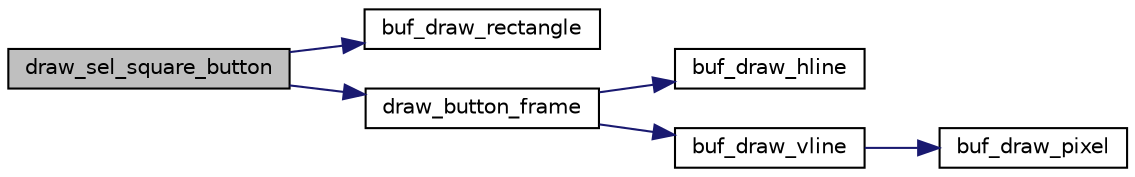 digraph "draw_sel_square_button"
{
 // LATEX_PDF_SIZE
  edge [fontname="Helvetica",fontsize="10",labelfontname="Helvetica",labelfontsize="10"];
  node [fontname="Helvetica",fontsize="10",shape=record];
  rankdir="LR";
  Node1 [label="draw_sel_square_button",height=0.2,width=0.4,color="black", fillcolor="grey75", style="filled", fontcolor="black",tooltip="Draws the button to draw a square on a pixel buffer."];
  Node1 -> Node2 [color="midnightblue",fontsize="10",style="solid"];
  Node2 [label="buf_draw_rectangle",height=0.2,width=0.4,color="black", fillcolor="white", style="filled",URL="$graphics_8c.html#a12e0a019382481d6af4dfb730d2468c7",tooltip="Draws a rectangle on a pixel buffer."];
  Node1 -> Node3 [color="midnightblue",fontsize="10",style="solid"];
  Node3 [label="draw_button_frame",height=0.2,width=0.4,color="black", fillcolor="white", style="filled",URL="$draw__buttons_8c.html#aa6af89646cd7d59141040cb6d1b907f9",tooltip="Draws a button frame on a pixel buffer."];
  Node3 -> Node4 [color="midnightblue",fontsize="10",style="solid"];
  Node4 [label="buf_draw_hline",height=0.2,width=0.4,color="black", fillcolor="white", style="filled",URL="$graphics_8c.html#a46c7629f4db6494a40730b69b99d482f",tooltip="Draws an horizontal line on a pixel buffer."];
  Node3 -> Node5 [color="midnightblue",fontsize="10",style="solid"];
  Node5 [label="buf_draw_vline",height=0.2,width=0.4,color="black", fillcolor="white", style="filled",URL="$graphics_8c.html#a217f0eee3bf0366f3ceda240ca6a9e7f",tooltip="Draws a vertical line on a pixel buffer."];
  Node5 -> Node6 [color="midnightblue",fontsize="10",style="solid"];
  Node6 [label="buf_draw_pixel",height=0.2,width=0.4,color="black", fillcolor="white", style="filled",URL="$graphics_8c.html#a49604fff88a75a0bdf9d860b6bfd45a8",tooltip="Draws a pixel on a pixel_buffer."];
}
